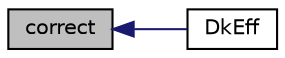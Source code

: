 digraph "correct"
{
  bgcolor="transparent";
  edge [fontname="Helvetica",fontsize="10",labelfontname="Helvetica",labelfontsize="10"];
  node [fontname="Helvetica",fontsize="10",shape=record];
  rankdir="LR";
  Node1256 [label="correct",height=0.2,width=0.4,color="black", fillcolor="grey75", style="filled", fontcolor="black"];
  Node1256 -> Node1257 [dir="back",color="midnightblue",fontsize="10",style="solid",fontname="Helvetica"];
  Node1257 [label="DkEff",height=0.2,width=0.4,color="black",URL="$a32209.html#a1faa4b448524c4de622637dc51aa4a30",tooltip="Return the effective diffusivity for k. "];
}
